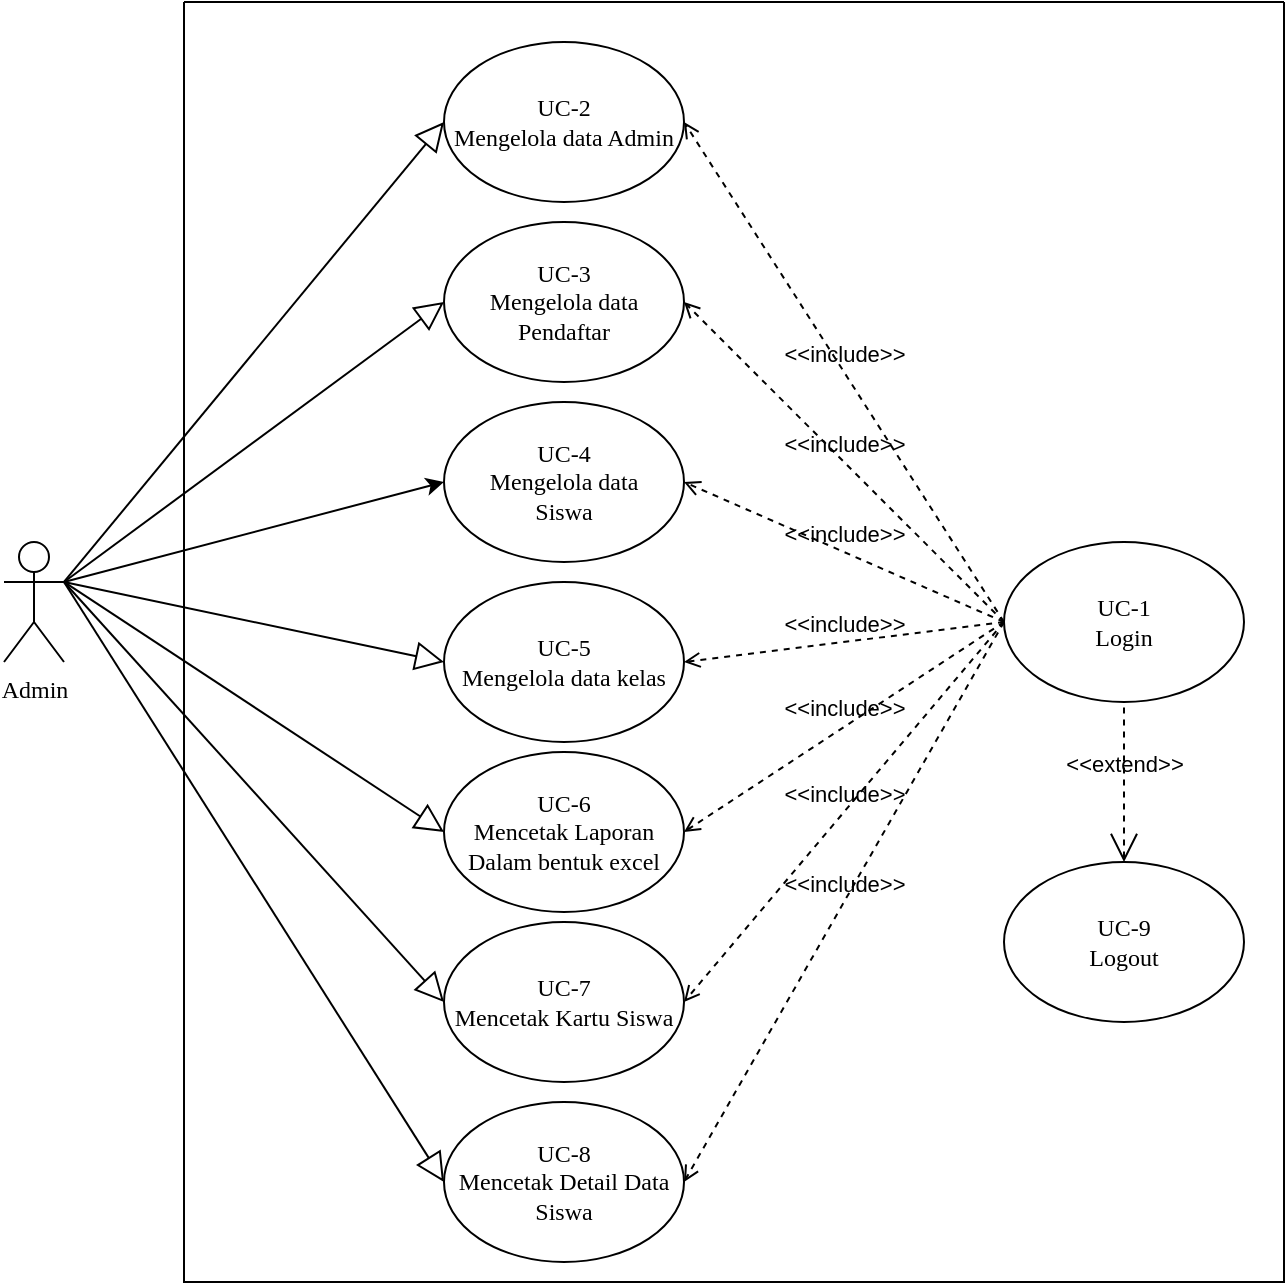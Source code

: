 <mxfile version="21.6.5" type="github">
  <diagram name="Halaman-1" id="CglVsIDrJBTKtxa0ypcK">
    <mxGraphModel dx="1154" dy="527" grid="1" gridSize="10" guides="1" tooltips="1" connect="1" arrows="1" fold="1" page="1" pageScale="1" pageWidth="827" pageHeight="1169" math="0" shadow="0">
      <root>
        <mxCell id="0" />
        <mxCell id="1" parent="0" />
        <mxCell id="005mSIWop0IHLlmu6kwe-1" value="&lt;font face=&quot;Times New Roman&quot;&gt;Admin&lt;/font&gt;" style="shape=umlActor;verticalLabelPosition=bottom;verticalAlign=top;html=1;outlineConnect=0;" parent="1" vertex="1">
          <mxGeometry x="20" y="400" width="30" height="60" as="geometry" />
        </mxCell>
        <mxCell id="005mSIWop0IHLlmu6kwe-10" value="" style="swimlane;startSize=0;" parent="1" vertex="1">
          <mxGeometry x="110" y="130" width="550" height="640" as="geometry" />
        </mxCell>
        <mxCell id="005mSIWop0IHLlmu6kwe-11" value="&lt;font face=&quot;Times New Roman&quot;&gt;UC-1&lt;br&gt;Login&lt;/font&gt;" style="ellipse;whiteSpace=wrap;html=1;fontStyle=0" parent="005mSIWop0IHLlmu6kwe-10" vertex="1">
          <mxGeometry x="410" y="270" width="120" height="80" as="geometry" />
        </mxCell>
        <mxCell id="005mSIWop0IHLlmu6kwe-19" value="&lt;font face=&quot;Times New Roman&quot;&gt;UC-9&lt;br&gt;Logout&lt;/font&gt;" style="ellipse;whiteSpace=wrap;html=1;fontStyle=0" parent="005mSIWop0IHLlmu6kwe-10" vertex="1">
          <mxGeometry x="410" y="430" width="120" height="80" as="geometry" />
        </mxCell>
        <mxCell id="005mSIWop0IHLlmu6kwe-20" value="&amp;lt;&amp;lt;extend&amp;gt;&amp;gt;" style="edgeStyle=none;html=1;startArrow=open;endArrow=none;startSize=12;verticalAlign=bottom;dashed=1;labelBackgroundColor=none;rounded=0;entryX=0.5;entryY=1;entryDx=0;entryDy=0;exitX=0.5;exitY=0;exitDx=0;exitDy=0;" parent="005mSIWop0IHLlmu6kwe-10" source="005mSIWop0IHLlmu6kwe-19" target="005mSIWop0IHLlmu6kwe-11" edge="1">
          <mxGeometry width="160" relative="1" as="geometry">
            <mxPoint x="400" y="290" as="sourcePoint" />
            <mxPoint x="560" y="290" as="targetPoint" />
          </mxGeometry>
        </mxCell>
        <mxCell id="Lv6XaUCazN6hXsVmhlYZ-1" value="&lt;font face=&quot;Times New Roman&quot;&gt;UC-7&lt;br&gt;Mencetak Kartu Siswa&lt;/font&gt;" style="ellipse;whiteSpace=wrap;html=1;" parent="005mSIWop0IHLlmu6kwe-10" vertex="1">
          <mxGeometry x="130" y="460" width="120" height="80" as="geometry" />
        </mxCell>
        <mxCell id="Lv6XaUCazN6hXsVmhlYZ-3" value="&amp;lt;&amp;lt;include&amp;gt;&amp;gt;" style="edgeStyle=none;html=1;endArrow=open;verticalAlign=bottom;dashed=1;labelBackgroundColor=none;rounded=0;exitX=0;exitY=0.5;exitDx=0;exitDy=0;entryX=1;entryY=0.5;entryDx=0;entryDy=0;" parent="005mSIWop0IHLlmu6kwe-10" source="005mSIWop0IHLlmu6kwe-11" target="Lv6XaUCazN6hXsVmhlYZ-1" edge="1">
          <mxGeometry width="160" relative="1" as="geometry">
            <mxPoint x="620" y="320" as="sourcePoint" />
            <mxPoint x="780" y="320" as="targetPoint" />
          </mxGeometry>
        </mxCell>
        <mxCell id="Lv6XaUCazN6hXsVmhlYZ-4" value="&lt;font face=&quot;Times New Roman&quot;&gt;UC-8&lt;br&gt;Mencetak Detail Data Siswa&lt;/font&gt;" style="ellipse;whiteSpace=wrap;html=1;" parent="005mSIWop0IHLlmu6kwe-10" vertex="1">
          <mxGeometry x="130" y="550" width="120" height="80" as="geometry" />
        </mxCell>
        <mxCell id="Lv6XaUCazN6hXsVmhlYZ-10" value="&amp;lt;&amp;lt;include&amp;gt;&amp;gt;" style="edgeStyle=none;html=1;endArrow=open;verticalAlign=bottom;dashed=1;labelBackgroundColor=none;rounded=0;exitX=0;exitY=0.5;exitDx=0;exitDy=0;entryX=1;entryY=0.5;entryDx=0;entryDy=0;" parent="005mSIWop0IHLlmu6kwe-10" source="005mSIWop0IHLlmu6kwe-11" target="Lv6XaUCazN6hXsVmhlYZ-4" edge="1">
          <mxGeometry width="160" relative="1" as="geometry">
            <mxPoint x="310" y="440" as="sourcePoint" />
            <mxPoint x="470" y="440" as="targetPoint" />
          </mxGeometry>
        </mxCell>
        <mxCell id="005mSIWop0IHLlmu6kwe-5" value="&lt;font face=&quot;Times New Roman&quot;&gt;UC-6&lt;br&gt;Mencetak Laporan Dalam bentuk excel&lt;/font&gt;" style="ellipse;whiteSpace=wrap;html=1;" parent="005mSIWop0IHLlmu6kwe-10" vertex="1">
          <mxGeometry x="130" y="375" width="120" height="80" as="geometry" />
        </mxCell>
        <mxCell id="005mSIWop0IHLlmu6kwe-18" value="&amp;lt;&amp;lt;include&amp;gt;&amp;gt;" style="edgeStyle=none;html=1;endArrow=open;verticalAlign=bottom;dashed=1;labelBackgroundColor=none;rounded=0;exitX=0;exitY=0.5;exitDx=0;exitDy=0;entryX=1;entryY=0.5;entryDx=0;entryDy=0;" parent="005mSIWop0IHLlmu6kwe-10" source="005mSIWop0IHLlmu6kwe-11" target="005mSIWop0IHLlmu6kwe-5" edge="1">
          <mxGeometry width="160" relative="1" as="geometry">
            <mxPoint x="280" y="230" as="sourcePoint" />
            <mxPoint x="440" y="230" as="targetPoint" />
          </mxGeometry>
        </mxCell>
        <mxCell id="t26hUUIoPCD5ux8cppsE-1" value="&lt;font face=&quot;Times New Roman&quot;&gt;UC-5&lt;br&gt;Mengelola data kelas&lt;/font&gt;" style="ellipse;whiteSpace=wrap;html=1;" parent="005mSIWop0IHLlmu6kwe-10" vertex="1">
          <mxGeometry x="130" y="290" width="120" height="80" as="geometry" />
        </mxCell>
        <mxCell id="t26hUUIoPCD5ux8cppsE-4" value="&amp;lt;&amp;lt;include&amp;gt;&amp;gt;" style="edgeStyle=none;html=1;endArrow=open;verticalAlign=bottom;dashed=1;labelBackgroundColor=none;rounded=0;exitX=0;exitY=0.5;exitDx=0;exitDy=0;entryX=1;entryY=0.5;entryDx=0;entryDy=0;" parent="005mSIWop0IHLlmu6kwe-10" source="005mSIWop0IHLlmu6kwe-11" target="t26hUUIoPCD5ux8cppsE-1" edge="1">
          <mxGeometry width="160" relative="1" as="geometry">
            <mxPoint x="420" y="250" as="sourcePoint" />
            <mxPoint x="260" y="170" as="targetPoint" />
          </mxGeometry>
        </mxCell>
        <mxCell id="aXRcN_h7ZSzWHe7lbt7u-1" value="&lt;font face=&quot;Times New Roman&quot;&gt;UC-4&lt;br&gt;Mengelola data &lt;br&gt;Siswa&lt;/font&gt;" style="ellipse;whiteSpace=wrap;html=1;" vertex="1" parent="005mSIWop0IHLlmu6kwe-10">
          <mxGeometry x="130" y="200" width="120" height="80" as="geometry" />
        </mxCell>
        <mxCell id="005mSIWop0IHLlmu6kwe-3" value="&lt;font face=&quot;Times New Roman&quot;&gt;UC-2&lt;br&gt;Mengelola data Admin&lt;/font&gt;" style="ellipse;whiteSpace=wrap;html=1;" parent="005mSIWop0IHLlmu6kwe-10" vertex="1">
          <mxGeometry x="130" y="20" width="120" height="80" as="geometry" />
        </mxCell>
        <mxCell id="005mSIWop0IHLlmu6kwe-16" value="&amp;lt;&amp;lt;include&amp;gt;&amp;gt;" style="edgeStyle=none;html=1;endArrow=open;verticalAlign=bottom;dashed=1;labelBackgroundColor=none;rounded=0;entryX=1;entryY=0.5;entryDx=0;entryDy=0;exitX=0;exitY=0.5;exitDx=0;exitDy=0;" parent="005mSIWop0IHLlmu6kwe-10" source="005mSIWop0IHLlmu6kwe-11" target="005mSIWop0IHLlmu6kwe-3" edge="1">
          <mxGeometry width="160" relative="1" as="geometry">
            <mxPoint x="270" y="220" as="sourcePoint" />
            <mxPoint x="430" y="220" as="targetPoint" />
          </mxGeometry>
        </mxCell>
        <mxCell id="005mSIWop0IHLlmu6kwe-4" value="&lt;font face=&quot;Times New Roman&quot;&gt;UC-3&lt;br&gt;Mengelola data &lt;br&gt;Pendaftar&lt;br&gt;&lt;/font&gt;" style="ellipse;whiteSpace=wrap;html=1;" parent="005mSIWop0IHLlmu6kwe-10" vertex="1">
          <mxGeometry x="130" y="110" width="120" height="80" as="geometry" />
        </mxCell>
        <mxCell id="005mSIWop0IHLlmu6kwe-17" value="&amp;lt;&amp;lt;include&amp;gt;&amp;gt;" style="edgeStyle=none;html=1;endArrow=open;verticalAlign=bottom;dashed=1;labelBackgroundColor=none;rounded=0;exitX=0;exitY=0.5;exitDx=0;exitDy=0;entryX=1;entryY=0.5;entryDx=0;entryDy=0;" parent="005mSIWop0IHLlmu6kwe-10" source="005mSIWop0IHLlmu6kwe-11" target="005mSIWop0IHLlmu6kwe-4" edge="1">
          <mxGeometry width="160" relative="1" as="geometry">
            <mxPoint x="280" y="230" as="sourcePoint" />
            <mxPoint x="440" y="230" as="targetPoint" />
          </mxGeometry>
        </mxCell>
        <mxCell id="aXRcN_h7ZSzWHe7lbt7u-3" value="&amp;lt;&amp;lt;include&amp;gt;&amp;gt;" style="edgeStyle=none;html=1;endArrow=open;verticalAlign=bottom;dashed=1;labelBackgroundColor=none;rounded=0;exitX=0;exitY=0.5;exitDx=0;exitDy=0;entryX=1;entryY=0.5;entryDx=0;entryDy=0;" edge="1" parent="005mSIWop0IHLlmu6kwe-10" source="005mSIWop0IHLlmu6kwe-11" target="aXRcN_h7ZSzWHe7lbt7u-1">
          <mxGeometry width="160" relative="1" as="geometry">
            <mxPoint x="420" y="290" as="sourcePoint" />
            <mxPoint x="260" y="160" as="targetPoint" />
          </mxGeometry>
        </mxCell>
        <mxCell id="Lv6XaUCazN6hXsVmhlYZ-5" value="" style="edgeStyle=none;html=1;endArrow=block;endFill=0;endSize=12;verticalAlign=bottom;rounded=0;exitX=1;exitY=0.333;exitDx=0;exitDy=0;exitPerimeter=0;entryX=0;entryY=0.5;entryDx=0;entryDy=0;" parent="1" source="005mSIWop0IHLlmu6kwe-1" target="Lv6XaUCazN6hXsVmhlYZ-4" edge="1">
          <mxGeometry width="160" relative="1" as="geometry">
            <mxPoint x="50" y="480" as="sourcePoint" />
            <mxPoint x="210" y="480" as="targetPoint" />
          </mxGeometry>
        </mxCell>
        <mxCell id="Lv6XaUCazN6hXsVmhlYZ-6" value="" style="edgeStyle=none;html=1;endArrow=block;endFill=0;endSize=12;verticalAlign=bottom;rounded=0;exitX=1;exitY=0.333;exitDx=0;exitDy=0;exitPerimeter=0;entryX=0;entryY=0.5;entryDx=0;entryDy=0;" parent="1" source="005mSIWop0IHLlmu6kwe-1" target="Lv6XaUCazN6hXsVmhlYZ-1" edge="1">
          <mxGeometry width="160" relative="1" as="geometry">
            <mxPoint x="70" y="310" as="sourcePoint" />
            <mxPoint x="230" y="310" as="targetPoint" />
          </mxGeometry>
        </mxCell>
        <mxCell id="Lv6XaUCazN6hXsVmhlYZ-7" value="" style="edgeStyle=none;html=1;endArrow=block;endFill=0;endSize=12;verticalAlign=bottom;rounded=0;exitX=1;exitY=0.333;exitDx=0;exitDy=0;exitPerimeter=0;entryX=0;entryY=0.5;entryDx=0;entryDy=0;" parent="1" source="005mSIWop0IHLlmu6kwe-1" target="005mSIWop0IHLlmu6kwe-4" edge="1">
          <mxGeometry width="160" relative="1" as="geometry">
            <mxPoint x="80" y="300" as="sourcePoint" />
            <mxPoint x="240" y="300" as="targetPoint" />
          </mxGeometry>
        </mxCell>
        <mxCell id="Lv6XaUCazN6hXsVmhlYZ-8" value="" style="edgeStyle=none;html=1;endArrow=block;endFill=0;endSize=12;verticalAlign=bottom;rounded=0;exitX=1;exitY=0.333;exitDx=0;exitDy=0;exitPerimeter=0;entryX=0;entryY=0.5;entryDx=0;entryDy=0;" parent="1" source="005mSIWop0IHLlmu6kwe-1" target="005mSIWop0IHLlmu6kwe-5" edge="1">
          <mxGeometry width="160" relative="1" as="geometry">
            <mxPoint x="120" y="330" as="sourcePoint" />
            <mxPoint x="280" y="330" as="targetPoint" />
          </mxGeometry>
        </mxCell>
        <mxCell id="Lv6XaUCazN6hXsVmhlYZ-9" value="" style="edgeStyle=none;html=1;endArrow=block;endFill=0;endSize=12;verticalAlign=bottom;rounded=0;exitX=1;exitY=0.333;exitDx=0;exitDy=0;exitPerimeter=0;entryX=0;entryY=0.5;entryDx=0;entryDy=0;" parent="1" source="005mSIWop0IHLlmu6kwe-1" target="005mSIWop0IHLlmu6kwe-3" edge="1">
          <mxGeometry width="160" relative="1" as="geometry">
            <mxPoint x="100" y="260" as="sourcePoint" />
            <mxPoint x="260" y="260" as="targetPoint" />
          </mxGeometry>
        </mxCell>
        <mxCell id="t26hUUIoPCD5ux8cppsE-3" value="" style="edgeStyle=none;html=1;endArrow=block;endFill=0;endSize=12;verticalAlign=bottom;rounded=0;exitX=1;exitY=0.333;exitDx=0;exitDy=0;exitPerimeter=0;entryX=0;entryY=0.5;entryDx=0;entryDy=0;" parent="1" source="005mSIWop0IHLlmu6kwe-1" target="t26hUUIoPCD5ux8cppsE-1" edge="1">
          <mxGeometry width="160" relative="1" as="geometry">
            <mxPoint x="60" y="420" as="sourcePoint" />
            <mxPoint x="250" y="300" as="targetPoint" />
          </mxGeometry>
        </mxCell>
        <mxCell id="aXRcN_h7ZSzWHe7lbt7u-2" value="" style="endArrow=classic;html=1;rounded=0;exitX=1;exitY=0.333;exitDx=0;exitDy=0;exitPerimeter=0;entryX=0;entryY=0.5;entryDx=0;entryDy=0;" edge="1" parent="1" source="005mSIWop0IHLlmu6kwe-1" target="aXRcN_h7ZSzWHe7lbt7u-1">
          <mxGeometry width="50" height="50" relative="1" as="geometry">
            <mxPoint x="40" y="340" as="sourcePoint" />
            <mxPoint x="90" y="290" as="targetPoint" />
          </mxGeometry>
        </mxCell>
      </root>
    </mxGraphModel>
  </diagram>
</mxfile>
